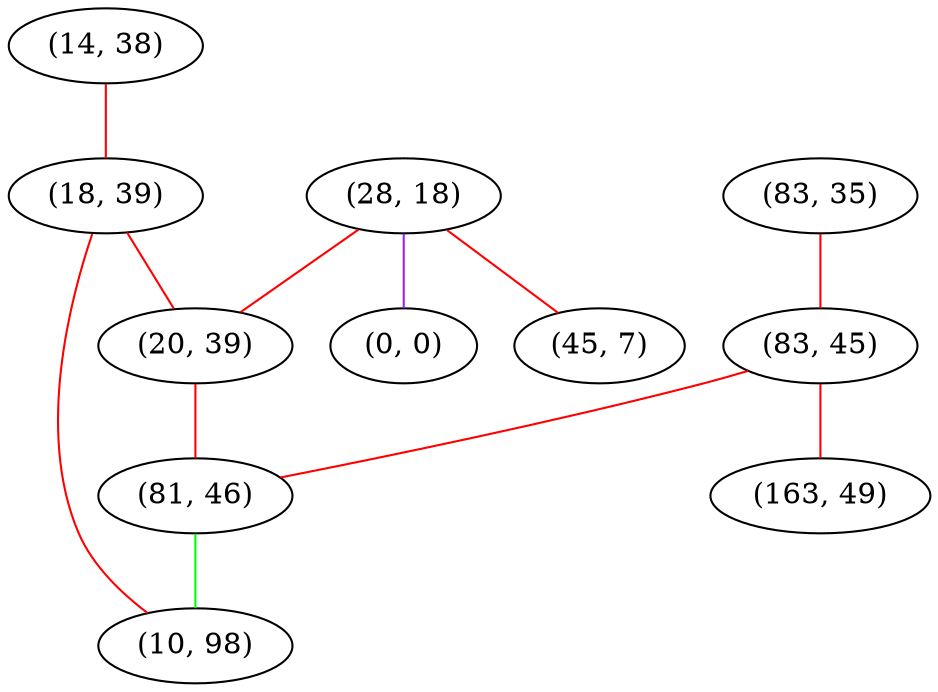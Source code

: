 graph "" {
"(28, 18)";
"(0, 0)";
"(14, 38)";
"(18, 39)";
"(20, 39)";
"(45, 7)";
"(83, 35)";
"(83, 45)";
"(163, 49)";
"(81, 46)";
"(10, 98)";
"(28, 18)" -- "(20, 39)"  [color=red, key=0, weight=1];
"(28, 18)" -- "(45, 7)"  [color=red, key=0, weight=1];
"(28, 18)" -- "(0, 0)"  [color=purple, key=0, weight=4];
"(14, 38)" -- "(18, 39)"  [color=red, key=0, weight=1];
"(18, 39)" -- "(20, 39)"  [color=red, key=0, weight=1];
"(18, 39)" -- "(10, 98)"  [color=red, key=0, weight=1];
"(20, 39)" -- "(81, 46)"  [color=red, key=0, weight=1];
"(83, 35)" -- "(83, 45)"  [color=red, key=0, weight=1];
"(83, 45)" -- "(163, 49)"  [color=red, key=0, weight=1];
"(83, 45)" -- "(81, 46)"  [color=red, key=0, weight=1];
"(81, 46)" -- "(10, 98)"  [color=green, key=0, weight=2];
}
